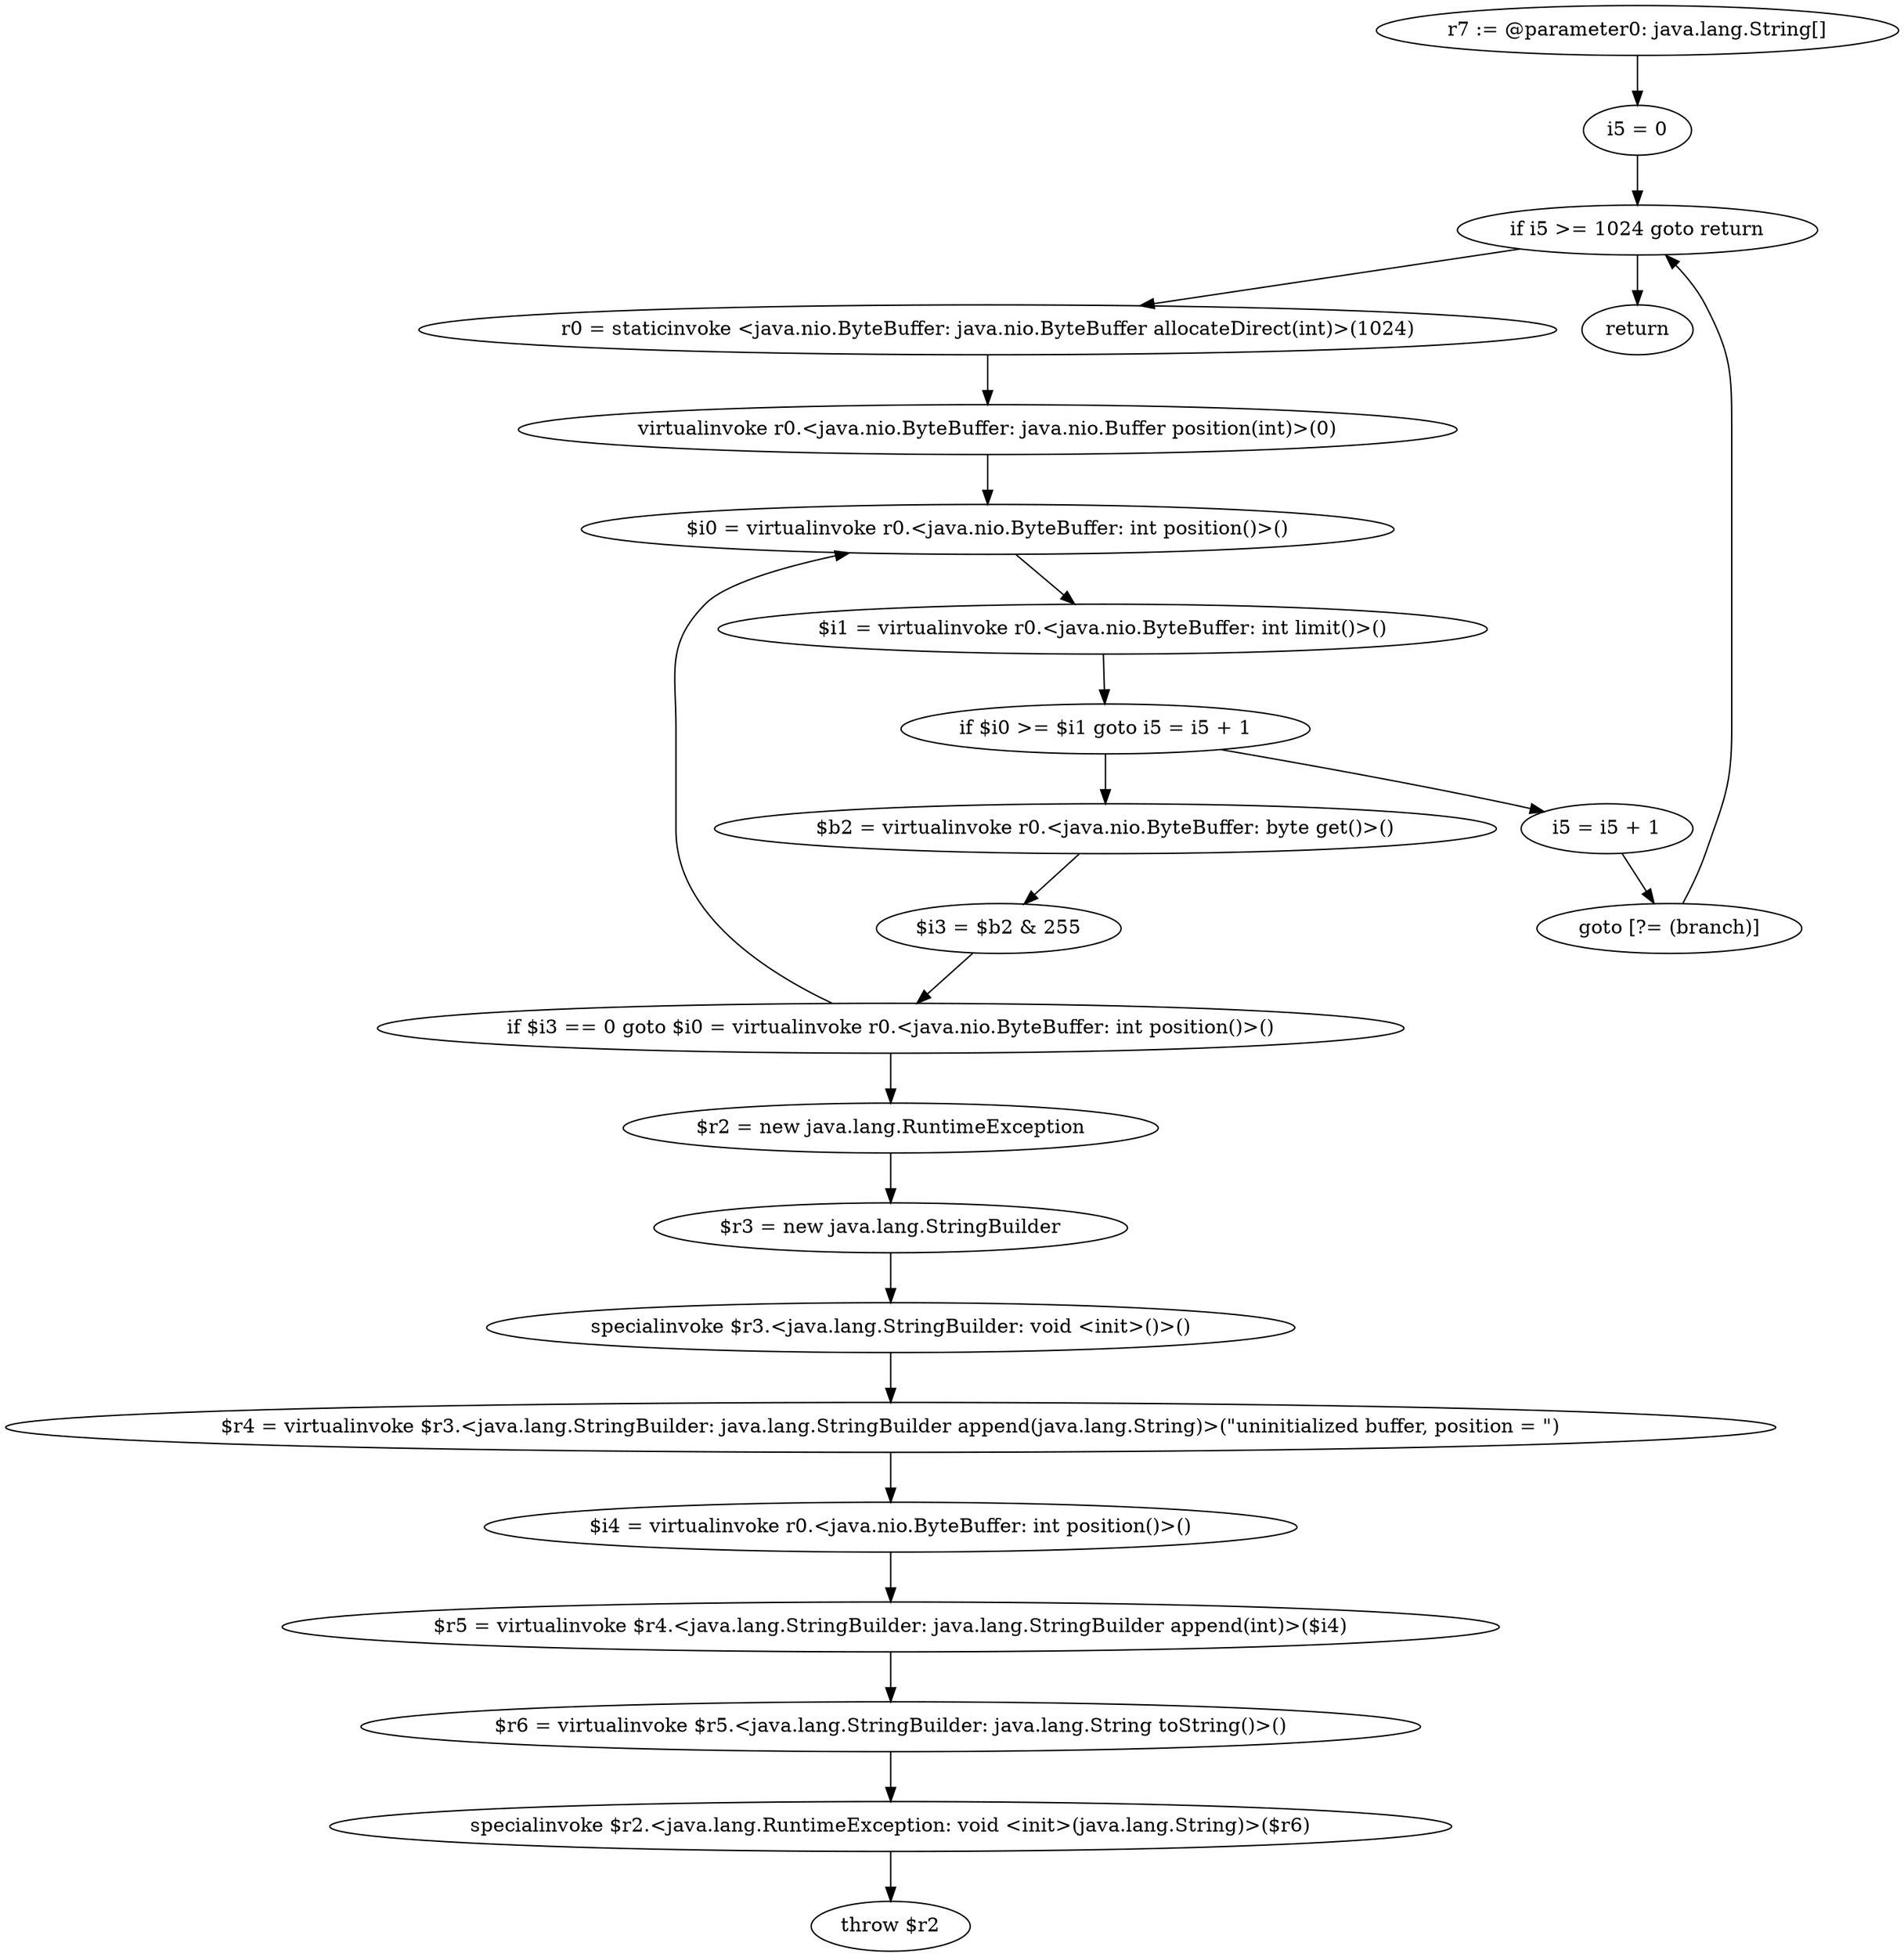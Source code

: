 digraph "unitGraph" {
    "r7 := @parameter0: java.lang.String[]"
    "i5 = 0"
    "if i5 >= 1024 goto return"
    "r0 = staticinvoke <java.nio.ByteBuffer: java.nio.ByteBuffer allocateDirect(int)>(1024)"
    "virtualinvoke r0.<java.nio.ByteBuffer: java.nio.Buffer position(int)>(0)"
    "$i0 = virtualinvoke r0.<java.nio.ByteBuffer: int position()>()"
    "$i1 = virtualinvoke r0.<java.nio.ByteBuffer: int limit()>()"
    "if $i0 >= $i1 goto i5 = i5 + 1"
    "$b2 = virtualinvoke r0.<java.nio.ByteBuffer: byte get()>()"
    "$i3 = $b2 & 255"
    "if $i3 == 0 goto $i0 = virtualinvoke r0.<java.nio.ByteBuffer: int position()>()"
    "$r2 = new java.lang.RuntimeException"
    "$r3 = new java.lang.StringBuilder"
    "specialinvoke $r3.<java.lang.StringBuilder: void <init>()>()"
    "$r4 = virtualinvoke $r3.<java.lang.StringBuilder: java.lang.StringBuilder append(java.lang.String)>(\"uninitialized buffer, position = \")"
    "$i4 = virtualinvoke r0.<java.nio.ByteBuffer: int position()>()"
    "$r5 = virtualinvoke $r4.<java.lang.StringBuilder: java.lang.StringBuilder append(int)>($i4)"
    "$r6 = virtualinvoke $r5.<java.lang.StringBuilder: java.lang.String toString()>()"
    "specialinvoke $r2.<java.lang.RuntimeException: void <init>(java.lang.String)>($r6)"
    "throw $r2"
    "i5 = i5 + 1"
    "goto [?= (branch)]"
    "return"
    "r7 := @parameter0: java.lang.String[]"->"i5 = 0";
    "i5 = 0"->"if i5 >= 1024 goto return";
    "if i5 >= 1024 goto return"->"r0 = staticinvoke <java.nio.ByteBuffer: java.nio.ByteBuffer allocateDirect(int)>(1024)";
    "if i5 >= 1024 goto return"->"return";
    "r0 = staticinvoke <java.nio.ByteBuffer: java.nio.ByteBuffer allocateDirect(int)>(1024)"->"virtualinvoke r0.<java.nio.ByteBuffer: java.nio.Buffer position(int)>(0)";
    "virtualinvoke r0.<java.nio.ByteBuffer: java.nio.Buffer position(int)>(0)"->"$i0 = virtualinvoke r0.<java.nio.ByteBuffer: int position()>()";
    "$i0 = virtualinvoke r0.<java.nio.ByteBuffer: int position()>()"->"$i1 = virtualinvoke r0.<java.nio.ByteBuffer: int limit()>()";
    "$i1 = virtualinvoke r0.<java.nio.ByteBuffer: int limit()>()"->"if $i0 >= $i1 goto i5 = i5 + 1";
    "if $i0 >= $i1 goto i5 = i5 + 1"->"$b2 = virtualinvoke r0.<java.nio.ByteBuffer: byte get()>()";
    "if $i0 >= $i1 goto i5 = i5 + 1"->"i5 = i5 + 1";
    "$b2 = virtualinvoke r0.<java.nio.ByteBuffer: byte get()>()"->"$i3 = $b2 & 255";
    "$i3 = $b2 & 255"->"if $i3 == 0 goto $i0 = virtualinvoke r0.<java.nio.ByteBuffer: int position()>()";
    "if $i3 == 0 goto $i0 = virtualinvoke r0.<java.nio.ByteBuffer: int position()>()"->"$r2 = new java.lang.RuntimeException";
    "if $i3 == 0 goto $i0 = virtualinvoke r0.<java.nio.ByteBuffer: int position()>()"->"$i0 = virtualinvoke r0.<java.nio.ByteBuffer: int position()>()";
    "$r2 = new java.lang.RuntimeException"->"$r3 = new java.lang.StringBuilder";
    "$r3 = new java.lang.StringBuilder"->"specialinvoke $r3.<java.lang.StringBuilder: void <init>()>()";
    "specialinvoke $r3.<java.lang.StringBuilder: void <init>()>()"->"$r4 = virtualinvoke $r3.<java.lang.StringBuilder: java.lang.StringBuilder append(java.lang.String)>(\"uninitialized buffer, position = \")";
    "$r4 = virtualinvoke $r3.<java.lang.StringBuilder: java.lang.StringBuilder append(java.lang.String)>(\"uninitialized buffer, position = \")"->"$i4 = virtualinvoke r0.<java.nio.ByteBuffer: int position()>()";
    "$i4 = virtualinvoke r0.<java.nio.ByteBuffer: int position()>()"->"$r5 = virtualinvoke $r4.<java.lang.StringBuilder: java.lang.StringBuilder append(int)>($i4)";
    "$r5 = virtualinvoke $r4.<java.lang.StringBuilder: java.lang.StringBuilder append(int)>($i4)"->"$r6 = virtualinvoke $r5.<java.lang.StringBuilder: java.lang.String toString()>()";
    "$r6 = virtualinvoke $r5.<java.lang.StringBuilder: java.lang.String toString()>()"->"specialinvoke $r2.<java.lang.RuntimeException: void <init>(java.lang.String)>($r6)";
    "specialinvoke $r2.<java.lang.RuntimeException: void <init>(java.lang.String)>($r6)"->"throw $r2";
    "i5 = i5 + 1"->"goto [?= (branch)]";
    "goto [?= (branch)]"->"if i5 >= 1024 goto return";
}
